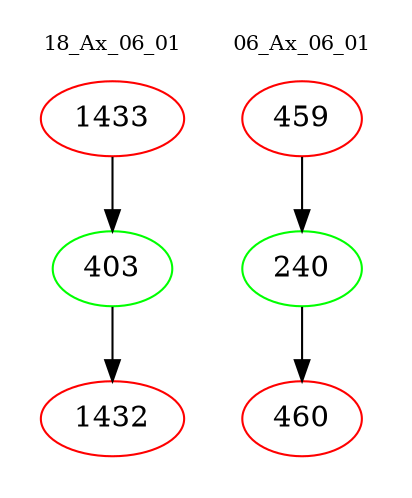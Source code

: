 digraph{
subgraph cluster_0 {
color = white
label = "18_Ax_06_01";
fontsize=10;
T0_1433 [label="1433", color="red"]
T0_1433 -> T0_403 [color="black"]
T0_403 [label="403", color="green"]
T0_403 -> T0_1432 [color="black"]
T0_1432 [label="1432", color="red"]
}
subgraph cluster_1 {
color = white
label = "06_Ax_06_01";
fontsize=10;
T1_459 [label="459", color="red"]
T1_459 -> T1_240 [color="black"]
T1_240 [label="240", color="green"]
T1_240 -> T1_460 [color="black"]
T1_460 [label="460", color="red"]
}
}
